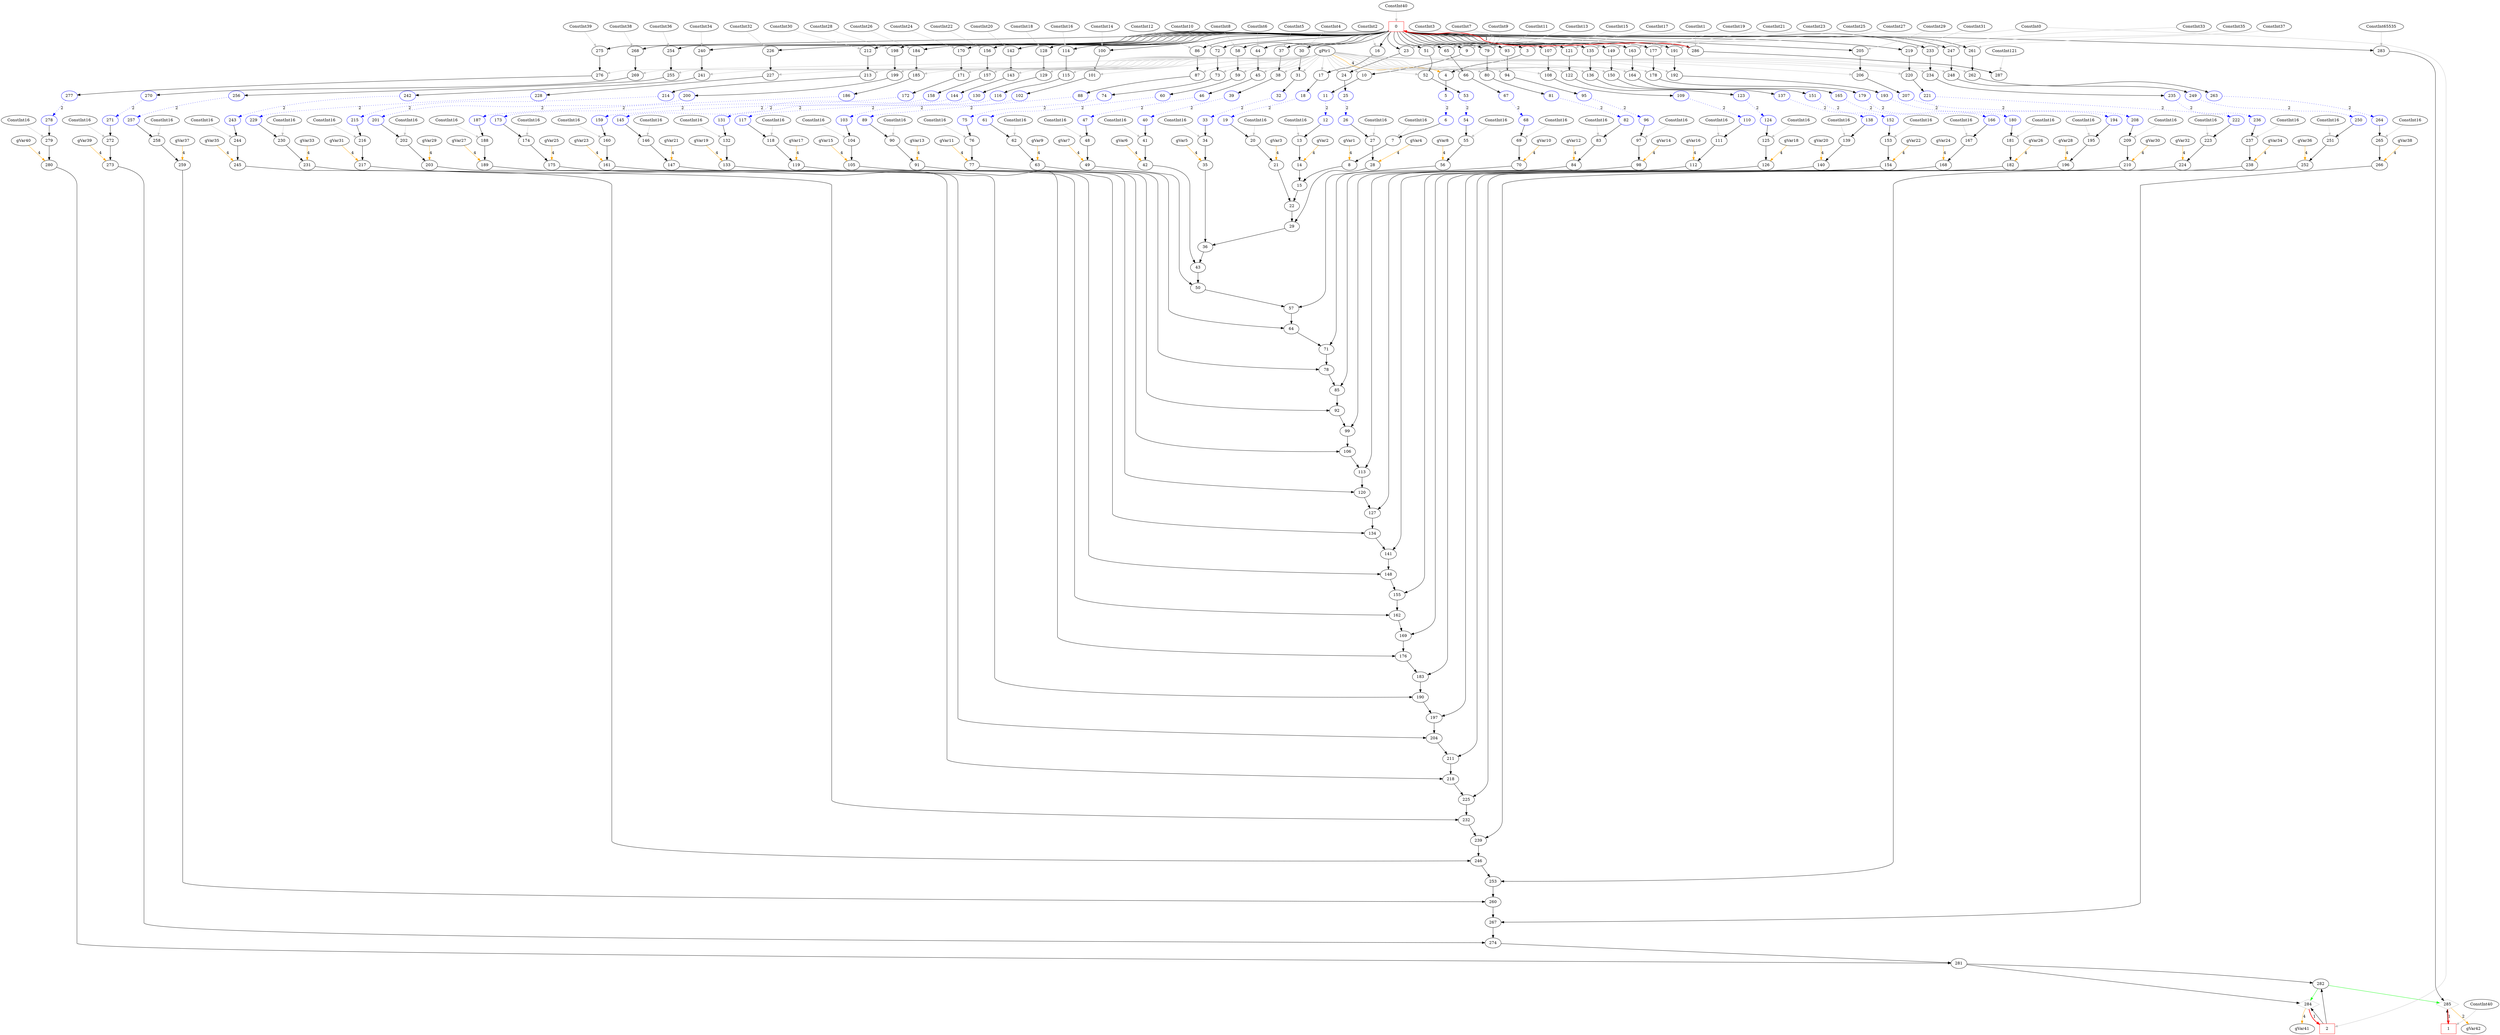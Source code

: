 digraph loop_501 { 
{
0 [shape=box, color=red, label="0"];

1 [shape=box, color=red, label="1"];

2 [shape=box, color=red, label="2"];

3 [color=black, label="3"];

4 [color=black, label="4"];

5 [color=blue, label="5"];

6 [color=blue, label="6"];

7 [color=black, label="7"];

8 [color=black, label="8"];

9 [color=black, label="9"];

10 [color=black, label="10"];

11 [color=blue, label="11"];

12 [color=blue, label="12"];

13 [color=black, label="13"];

14 [color=black, label="14"];

15 [color=black, label="15"];

16 [color=black, label="16"];

17 [color=black, label="17"];

18 [color=blue, label="18"];

19 [color=blue, label="19"];

20 [color=black, label="20"];

21 [color=black, label="21"];

22 [color=black, label="22"];

23 [color=black, label="23"];

24 [color=black, label="24"];

25 [color=blue, label="25"];

26 [color=blue, label="26"];

27 [color=black, label="27"];

28 [color=black, label="28"];

29 [color=black, label="29"];

30 [color=black, label="30"];

31 [color=black, label="31"];

32 [color=blue, label="32"];

33 [color=blue, label="33"];

34 [color=black, label="34"];

35 [color=black, label="35"];

36 [color=black, label="36"];

37 [color=black, label="37"];

38 [color=black, label="38"];

39 [color=blue, label="39"];

40 [color=blue, label="40"];

41 [color=black, label="41"];

42 [color=black, label="42"];

43 [color=black, label="43"];

44 [color=black, label="44"];

45 [color=black, label="45"];

46 [color=blue, label="46"];

47 [color=blue, label="47"];

48 [color=black, label="48"];

49 [color=black, label="49"];

50 [color=black, label="50"];

51 [color=black, label="51"];

52 [color=black, label="52"];

53 [color=blue, label="53"];

54 [color=blue, label="54"];

55 [color=black, label="55"];

56 [color=black, label="56"];

57 [color=black, label="57"];

58 [color=black, label="58"];

59 [color=black, label="59"];

60 [color=blue, label="60"];

61 [color=blue, label="61"];

62 [color=black, label="62"];

63 [color=black, label="63"];

64 [color=black, label="64"];

65 [color=black, label="65"];

66 [color=black, label="66"];

67 [color=blue, label="67"];

68 [color=blue, label="68"];

69 [color=black, label="69"];

70 [color=black, label="70"];

71 [color=black, label="71"];

72 [color=black, label="72"];

73 [color=black, label="73"];

74 [color=blue, label="74"];

75 [color=blue, label="75"];

76 [color=black, label="76"];

77 [color=black, label="77"];

78 [color=black, label="78"];

79 [color=black, label="79"];

80 [color=black, label="80"];

81 [color=blue, label="81"];

82 [color=blue, label="82"];

83 [color=black, label="83"];

84 [color=black, label="84"];

85 [color=black, label="85"];

86 [color=black, label="86"];

87 [color=black, label="87"];

88 [color=blue, label="88"];

89 [color=blue, label="89"];

90 [color=black, label="90"];

91 [color=black, label="91"];

92 [color=black, label="92"];

93 [color=black, label="93"];

94 [color=black, label="94"];

95 [color=blue, label="95"];

96 [color=blue, label="96"];

97 [color=black, label="97"];

98 [color=black, label="98"];

99 [color=black, label="99"];

100 [color=black, label="100"];

101 [color=black, label="101"];

102 [color=blue, label="102"];

103 [color=blue, label="103"];

104 [color=black, label="104"];

105 [color=black, label="105"];

106 [color=black, label="106"];

107 [color=black, label="107"];

108 [color=black, label="108"];

109 [color=blue, label="109"];

110 [color=blue, label="110"];

111 [color=black, label="111"];

112 [color=black, label="112"];

113 [color=black, label="113"];

114 [color=black, label="114"];

115 [color=black, label="115"];

116 [color=blue, label="116"];

117 [color=blue, label="117"];

118 [color=black, label="118"];

119 [color=black, label="119"];

120 [color=black, label="120"];

121 [color=black, label="121"];

122 [color=black, label="122"];

123 [color=blue, label="123"];

124 [color=blue, label="124"];

125 [color=black, label="125"];

126 [color=black, label="126"];

127 [color=black, label="127"];

128 [color=black, label="128"];

129 [color=black, label="129"];

130 [color=blue, label="130"];

131 [color=blue, label="131"];

132 [color=black, label="132"];

133 [color=black, label="133"];

134 [color=black, label="134"];

135 [color=black, label="135"];

136 [color=black, label="136"];

137 [color=blue, label="137"];

138 [color=blue, label="138"];

139 [color=black, label="139"];

140 [color=black, label="140"];

141 [color=black, label="141"];

142 [color=black, label="142"];

143 [color=black, label="143"];

144 [color=blue, label="144"];

145 [color=blue, label="145"];

146 [color=black, label="146"];

147 [color=black, label="147"];

148 [color=black, label="148"];

149 [color=black, label="149"];

150 [color=black, label="150"];

151 [color=blue, label="151"];

152 [color=blue, label="152"];

153 [color=black, label="153"];

154 [color=black, label="154"];

155 [color=black, label="155"];

156 [color=black, label="156"];

157 [color=black, label="157"];

158 [color=blue, label="158"];

159 [color=blue, label="159"];

160 [color=black, label="160"];

161 [color=black, label="161"];

162 [color=black, label="162"];

163 [color=black, label="163"];

164 [color=black, label="164"];

165 [color=blue, label="165"];

166 [color=blue, label="166"];

167 [color=black, label="167"];

168 [color=black, label="168"];

169 [color=black, label="169"];

170 [color=black, label="170"];

171 [color=black, label="171"];

172 [color=blue, label="172"];

173 [color=blue, label="173"];

174 [color=black, label="174"];

175 [color=black, label="175"];

176 [color=black, label="176"];

177 [color=black, label="177"];

178 [color=black, label="178"];

179 [color=blue, label="179"];

180 [color=blue, label="180"];

181 [color=black, label="181"];

182 [color=black, label="182"];

183 [color=black, label="183"];

184 [color=black, label="184"];

185 [color=black, label="185"];

186 [color=blue, label="186"];

187 [color=blue, label="187"];

188 [color=black, label="188"];

189 [color=black, label="189"];

190 [color=black, label="190"];

191 [color=black, label="191"];

192 [color=black, label="192"];

193 [color=blue, label="193"];

194 [color=blue, label="194"];

195 [color=black, label="195"];

196 [color=black, label="196"];

197 [color=black, label="197"];

198 [color=black, label="198"];

199 [color=black, label="199"];

200 [color=blue, label="200"];

201 [color=blue, label="201"];

202 [color=black, label="202"];

203 [color=black, label="203"];

204 [color=black, label="204"];

205 [color=black, label="205"];

206 [color=black, label="206"];

207 [color=blue, label="207"];

208 [color=blue, label="208"];

209 [color=black, label="209"];

210 [color=black, label="210"];

211 [color=black, label="211"];

212 [color=black, label="212"];

213 [color=black, label="213"];

214 [color=blue, label="214"];

215 [color=blue, label="215"];

216 [color=black, label="216"];

217 [color=black, label="217"];

218 [color=black, label="218"];

219 [color=black, label="219"];

220 [color=black, label="220"];

221 [color=blue, label="221"];

222 [color=blue, label="222"];

223 [color=black, label="223"];

224 [color=black, label="224"];

225 [color=black, label="225"];

226 [color=black, label="226"];

227 [color=black, label="227"];

228 [color=blue, label="228"];

229 [color=blue, label="229"];

230 [color=black, label="230"];

231 [color=black, label="231"];

232 [color=black, label="232"];

233 [color=black, label="233"];

234 [color=black, label="234"];

235 [color=blue, label="235"];

236 [color=blue, label="236"];

237 [color=black, label="237"];

238 [color=black, label="238"];

239 [color=black, label="239"];

240 [color=black, label="240"];

241 [color=black, label="241"];

242 [color=blue, label="242"];

243 [color=blue, label="243"];

244 [color=black, label="244"];

245 [color=black, label="245"];

246 [color=black, label="246"];

247 [color=black, label="247"];

248 [color=black, label="248"];

249 [color=blue, label="249"];

250 [color=blue, label="250"];

251 [color=black, label="251"];

252 [color=black, label="252"];

253 [color=black, label="253"];

254 [color=black, label="254"];

255 [color=black, label="255"];

256 [color=blue, label="256"];

257 [color=blue, label="257"];

258 [color=black, label="258"];

259 [color=black, label="259"];

260 [color=black, label="260"];

261 [color=black, label="261"];

262 [color=black, label="262"];

263 [color=blue, label="263"];

264 [color=blue, label="264"];

265 [color=black, label="265"];

266 [color=black, label="266"];

267 [color=black, label="267"];

268 [color=black, label="268"];

269 [color=black, label="269"];

270 [color=blue, label="270"];

271 [color=blue, label="271"];

272 [color=black, label="272"];

273 [color=black, label="273"];

274 [color=black, label="274"];

275 [color=black, label="275"];

276 [color=black, label="276"];

277 [color=blue, label="277"];

278 [color=blue, label="278"];

279 [color=black, label="279"];

280 [color=black, label="280"];

281 [color=black, label="281"];

282 [color=black, label="282"];

283 [color=black, label="283"];

284 [shape=diamond, color=gray, label="284"];

285 [shape=diamond, color=gray, label="285"];

286 [color=black, label="286"];

287 [color=black, label="287"];

288 [color=black, label="ConstInt40"];

289 [color=black, label="ConstInt40"];

290 [color=black, label="ConstInt0"];

291 [color=black, label="gPtr1"];

294 [color=black, label="ConstInt16"];

295 [color=black, label="gVar1"];

298 [color=black, label="ConstInt1"];

299 [color=black, label="ConstInt16"];

300 [color=black, label="gVar2"];

303 [color=black, label="ConstInt2"];

304 [color=black, label="ConstInt16"];

305 [color=black, label="gVar3"];

308 [color=black, label="ConstInt3"];

309 [color=black, label="ConstInt16"];

310 [color=black, label="gVar4"];

313 [color=black, label="ConstInt4"];

314 [color=black, label="ConstInt16"];

315 [color=black, label="gVar5"];

318 [color=black, label="ConstInt5"];

319 [color=black, label="ConstInt16"];

320 [color=black, label="gVar6"];

323 [color=black, label="ConstInt6"];

324 [color=black, label="ConstInt16"];

325 [color=black, label="gVar7"];

328 [color=black, label="ConstInt7"];

329 [color=black, label="ConstInt16"];

330 [color=black, label="gVar8"];

333 [color=black, label="ConstInt8"];

334 [color=black, label="ConstInt16"];

335 [color=black, label="gVar9"];

338 [color=black, label="ConstInt9"];

339 [color=black, label="ConstInt16"];

340 [color=black, label="gVar10"];

343 [color=black, label="ConstInt10"];

344 [color=black, label="ConstInt16"];

345 [color=black, label="gVar11"];

348 [color=black, label="ConstInt11"];

349 [color=black, label="ConstInt16"];

350 [color=black, label="gVar12"];

353 [color=black, label="ConstInt12"];

354 [color=black, label="ConstInt16"];

355 [color=black, label="gVar13"];

358 [color=black, label="ConstInt13"];

359 [color=black, label="ConstInt16"];

360 [color=black, label="gVar14"];

363 [color=black, label="ConstInt14"];

364 [color=black, label="ConstInt16"];

365 [color=black, label="gVar15"];

368 [color=black, label="ConstInt15"];

369 [color=black, label="ConstInt16"];

370 [color=black, label="gVar16"];

373 [color=black, label="ConstInt16"];

374 [color=black, label="ConstInt16"];

375 [color=black, label="gVar17"];

378 [color=black, label="ConstInt17"];

379 [color=black, label="ConstInt16"];

380 [color=black, label="gVar18"];

383 [color=black, label="ConstInt18"];

384 [color=black, label="ConstInt16"];

385 [color=black, label="gVar19"];

388 [color=black, label="ConstInt19"];

389 [color=black, label="ConstInt16"];

390 [color=black, label="gVar20"];

393 [color=black, label="ConstInt20"];

394 [color=black, label="ConstInt16"];

395 [color=black, label="gVar21"];

398 [color=black, label="ConstInt21"];

399 [color=black, label="ConstInt16"];

400 [color=black, label="gVar22"];

403 [color=black, label="ConstInt22"];

404 [color=black, label="ConstInt16"];

405 [color=black, label="gVar23"];

408 [color=black, label="ConstInt23"];

409 [color=black, label="ConstInt16"];

410 [color=black, label="gVar24"];

413 [color=black, label="ConstInt24"];

414 [color=black, label="ConstInt16"];

415 [color=black, label="gVar25"];

418 [color=black, label="ConstInt25"];

419 [color=black, label="ConstInt16"];

420 [color=black, label="gVar26"];

423 [color=black, label="ConstInt26"];

424 [color=black, label="ConstInt16"];

425 [color=black, label="gVar27"];

428 [color=black, label="ConstInt27"];

429 [color=black, label="ConstInt16"];

430 [color=black, label="gVar28"];

433 [color=black, label="ConstInt28"];

434 [color=black, label="ConstInt16"];

435 [color=black, label="gVar29"];

438 [color=black, label="ConstInt29"];

439 [color=black, label="ConstInt16"];

440 [color=black, label="gVar30"];

443 [color=black, label="ConstInt30"];

444 [color=black, label="ConstInt16"];

445 [color=black, label="gVar31"];

448 [color=black, label="ConstInt31"];

449 [color=black, label="ConstInt16"];

450 [color=black, label="gVar32"];

453 [color=black, label="ConstInt32"];

454 [color=black, label="ConstInt16"];

455 [color=black, label="gVar33"];

458 [color=black, label="ConstInt33"];

459 [color=black, label="ConstInt16"];

460 [color=black, label="gVar34"];

463 [color=black, label="ConstInt34"];

464 [color=black, label="ConstInt16"];

465 [color=black, label="gVar35"];

468 [color=black, label="ConstInt35"];

469 [color=black, label="ConstInt16"];

470 [color=black, label="gVar36"];

473 [color=black, label="ConstInt36"];

474 [color=black, label="ConstInt16"];

475 [color=black, label="gVar37"];

478 [color=black, label="ConstInt37"];

479 [color=black, label="ConstInt16"];

480 [color=black, label="gVar38"];

483 [color=black, label="ConstInt38"];

484 [color=black, label="ConstInt16"];

485 [color=black, label="gVar39"];

488 [color=black, label="ConstInt39"];

489 [color=black, label="ConstInt16"];

490 [color=black, label="gVar40"];

493 [color=black, label="ConstInt65535"];

494 [color=black, label="ConstInt121"];

595 [color=black, label="gVar41"];

598 [color=black, label="gVar42"];
288 -> 0 [color=gray]
286 -> 0 [style=bold, color=red, label=1] 
289 -> 1 [color=gray]
285 -> 1 [style=bold, color=red, label=1] 
290 -> 2 [color=gray]
284 -> 2 [style=bold, color=red, label=1] 
290 -> 3 [color=gray]
0 -> 3
291 -> 4 [color=orange, label=4] 
3 -> 4
4 -> 5
294 -> 7 [color=gray]
6 -> 7
7 -> 8
295 -> 8 [color=orange, label=4] 
298 -> 9 [color=gray]
0 -> 9
291 -> 10 [color=gray]
9 -> 10
10 -> 11
299 -> 13 [color=gray]
12 -> 13
13 -> 14
300 -> 14 [color=orange, label=4] 
14 -> 15
8 -> 15
303 -> 16 [color=gray]
0 -> 16
291 -> 17 [color=gray]
16 -> 17
17 -> 18
304 -> 20 [color=gray]
19 -> 20
20 -> 21
305 -> 21 [color=orange, label=4] 
15 -> 22
21 -> 22
308 -> 23 [color=gray]
0 -> 23
291 -> 24 [color=gray]
23 -> 24
24 -> 25
309 -> 27 [color=gray]
26 -> 27
27 -> 28
310 -> 28 [color=orange, label=4] 
22 -> 29
28 -> 29
313 -> 30 [color=gray]
0 -> 30
291 -> 31 [color=gray]
30 -> 31
31 -> 32
314 -> 34 [color=gray]
33 -> 34
34 -> 35
315 -> 35 [color=orange, label=4] 
29 -> 36
35 -> 36
318 -> 37 [color=gray]
0 -> 37
291 -> 38 [color=gray]
37 -> 38
38 -> 39
319 -> 41 [color=gray]
40 -> 41
41 -> 42
320 -> 42 [color=orange, label=4] 
36 -> 43
42 -> 43
323 -> 44 [color=gray]
0 -> 44
291 -> 45 [color=gray]
44 -> 45
45 -> 46
324 -> 48 [color=gray]
47 -> 48
48 -> 49
325 -> 49 [color=orange, label=4] 
43 -> 50
49 -> 50
328 -> 51 [color=gray]
0 -> 51
291 -> 52 [color=gray]
51 -> 52
52 -> 53
329 -> 55 [color=gray]
54 -> 55
55 -> 56
330 -> 56 [color=orange, label=4] 
50 -> 57
56 -> 57
333 -> 58 [color=gray]
0 -> 58
291 -> 59 [color=gray]
58 -> 59
59 -> 60
334 -> 62 [color=gray]
61 -> 62
62 -> 63
335 -> 63 [color=orange, label=4] 
57 -> 64
63 -> 64
338 -> 65 [color=gray]
0 -> 65
291 -> 66 [color=gray]
65 -> 66
66 -> 67
339 -> 69 [color=gray]
68 -> 69
69 -> 70
340 -> 70 [color=orange, label=4] 
64 -> 71
70 -> 71
343 -> 72 [color=gray]
0 -> 72
291 -> 73 [color=gray]
72 -> 73
73 -> 74
344 -> 76 [color=gray]
75 -> 76
76 -> 77
345 -> 77 [color=orange, label=4] 
71 -> 78
77 -> 78
348 -> 79 [color=gray]
0 -> 79
291 -> 80 [color=gray]
79 -> 80
80 -> 81
349 -> 83 [color=gray]
82 -> 83
83 -> 84
350 -> 84 [color=orange, label=4] 
78 -> 85
84 -> 85
353 -> 86 [color=gray]
0 -> 86
291 -> 87 [color=gray]
86 -> 87
87 -> 88
354 -> 90 [color=gray]
89 -> 90
90 -> 91
355 -> 91 [color=orange, label=4] 
85 -> 92
91 -> 92
358 -> 93 [color=gray]
0 -> 93
291 -> 94 [color=gray]
93 -> 94
94 -> 95
359 -> 97 [color=gray]
96 -> 97
97 -> 98
360 -> 98 [color=orange, label=4] 
92 -> 99
98 -> 99
363 -> 100 [color=gray]
0 -> 100
291 -> 101 [color=gray]
100 -> 101
101 -> 102
364 -> 104 [color=gray]
103 -> 104
104 -> 105
365 -> 105 [color=orange, label=4] 
99 -> 106
105 -> 106
368 -> 107 [color=gray]
0 -> 107
291 -> 108 [color=gray]
107 -> 108
108 -> 109
369 -> 111 [color=gray]
110 -> 111
111 -> 112
370 -> 112 [color=orange, label=4] 
106 -> 113
112 -> 113
373 -> 114 [color=gray]
0 -> 114
291 -> 115 [color=gray]
114 -> 115
115 -> 116
374 -> 118 [color=gray]
117 -> 118
118 -> 119
375 -> 119 [color=orange, label=4] 
113 -> 120
119 -> 120
378 -> 121 [color=gray]
0 -> 121
291 -> 122 [color=gray]
121 -> 122
122 -> 123
379 -> 125 [color=gray]
124 -> 125
125 -> 126
380 -> 126 [color=orange, label=4] 
120 -> 127
126 -> 127
383 -> 128 [color=gray]
0 -> 128
291 -> 129 [color=gray]
128 -> 129
129 -> 130
384 -> 132 [color=gray]
131 -> 132
132 -> 133
385 -> 133 [color=orange, label=4] 
127 -> 134
133 -> 134
388 -> 135 [color=gray]
0 -> 135
291 -> 136 [color=gray]
135 -> 136
136 -> 137
389 -> 139 [color=gray]
138 -> 139
139 -> 140
390 -> 140 [color=orange, label=4] 
134 -> 141
140 -> 141
393 -> 142 [color=gray]
0 -> 142
291 -> 143 [color=gray]
142 -> 143
143 -> 144
394 -> 146 [color=gray]
145 -> 146
146 -> 147
395 -> 147 [color=orange, label=4] 
141 -> 148
147 -> 148
398 -> 149 [color=gray]
0 -> 149
291 -> 150 [color=gray]
149 -> 150
150 -> 151
399 -> 153 [color=gray]
152 -> 153
153 -> 154
400 -> 154 [color=orange, label=4] 
148 -> 155
154 -> 155
403 -> 156 [color=gray]
0 -> 156
291 -> 157 [color=gray]
156 -> 157
157 -> 158
404 -> 160 [color=gray]
159 -> 160
160 -> 161
405 -> 161 [color=orange, label=4] 
155 -> 162
161 -> 162
408 -> 163 [color=gray]
0 -> 163
291 -> 164 [color=gray]
163 -> 164
164 -> 165
409 -> 167 [color=gray]
166 -> 167
167 -> 168
410 -> 168 [color=orange, label=4] 
162 -> 169
168 -> 169
413 -> 170 [color=gray]
0 -> 170
291 -> 171 [color=gray]
170 -> 171
171 -> 172
414 -> 174 [color=gray]
173 -> 174
174 -> 175
415 -> 175 [color=orange, label=4] 
169 -> 176
175 -> 176
418 -> 177 [color=gray]
0 -> 177
291 -> 178 [color=gray]
177 -> 178
178 -> 179
419 -> 181 [color=gray]
180 -> 181
181 -> 182
420 -> 182 [color=orange, label=4] 
176 -> 183
182 -> 183
423 -> 184 [color=gray]
0 -> 184
291 -> 185 [color=gray]
184 -> 185
185 -> 186
424 -> 188 [color=gray]
187 -> 188
188 -> 189
425 -> 189 [color=orange, label=4] 
183 -> 190
189 -> 190
428 -> 191 [color=gray]
0 -> 191
291 -> 192 [color=gray]
191 -> 192
192 -> 193
429 -> 195 [color=gray]
194 -> 195
195 -> 196
430 -> 196 [color=orange, label=4] 
190 -> 197
196 -> 197
433 -> 198 [color=gray]
0 -> 198
291 -> 199 [color=gray]
198 -> 199
199 -> 200
434 -> 202 [color=gray]
201 -> 202
202 -> 203
435 -> 203 [color=orange, label=4] 
197 -> 204
203 -> 204
438 -> 205 [color=gray]
0 -> 205
291 -> 206 [color=gray]
205 -> 206
206 -> 207
439 -> 209 [color=gray]
208 -> 209
209 -> 210
440 -> 210 [color=orange, label=4] 
204 -> 211
210 -> 211
443 -> 212 [color=gray]
0 -> 212
291 -> 213 [color=gray]
212 -> 213
213 -> 214
444 -> 216 [color=gray]
215 -> 216
216 -> 217
445 -> 217 [color=orange, label=4] 
211 -> 218
217 -> 218
448 -> 219 [color=gray]
0 -> 219
291 -> 220 [color=gray]
219 -> 220
220 -> 221
449 -> 223 [color=gray]
222 -> 223
223 -> 224
450 -> 224 [color=orange, label=4] 
218 -> 225
224 -> 225
453 -> 226 [color=gray]
0 -> 226
291 -> 227 [color=gray]
226 -> 227
227 -> 228
454 -> 230 [color=gray]
229 -> 230
230 -> 231
455 -> 231 [color=orange, label=4] 
225 -> 232
231 -> 232
458 -> 233 [color=gray]
0 -> 233
291 -> 234 [color=gray]
233 -> 234
234 -> 235
459 -> 237 [color=gray]
236 -> 237
237 -> 238
460 -> 238 [color=orange, label=4] 
232 -> 239
238 -> 239
463 -> 240 [color=gray]
0 -> 240
291 -> 241 [color=gray]
240 -> 241
241 -> 242
464 -> 244 [color=gray]
243 -> 244
244 -> 245
465 -> 245 [color=orange, label=4] 
239 -> 246
245 -> 246
468 -> 247 [color=gray]
0 -> 247
291 -> 248 [color=gray]
247 -> 248
248 -> 249
469 -> 251 [color=gray]
250 -> 251
251 -> 252
470 -> 252 [color=orange, label=4] 
246 -> 253
252 -> 253
473 -> 254 [color=gray]
0 -> 254
291 -> 255 [color=gray]
254 -> 255
255 -> 256
474 -> 258 [color=gray]
257 -> 258
258 -> 259
475 -> 259 [color=orange, label=4] 
253 -> 260
259 -> 260
478 -> 261 [color=gray]
0 -> 261
291 -> 262 [color=gray]
261 -> 262
262 -> 263
479 -> 265 [color=gray]
264 -> 265
265 -> 266
480 -> 266 [color=orange, label=4] 
260 -> 267
266 -> 267
483 -> 268 [color=gray]
0 -> 268
291 -> 269 [color=gray]
268 -> 269
269 -> 270
484 -> 272 [color=gray]
271 -> 272
272 -> 273
485 -> 273 [color=orange, label=4] 
267 -> 274
273 -> 274
488 -> 275 [color=gray]
0 -> 275
291 -> 276 [color=gray]
275 -> 276
276 -> 277
489 -> 279 [color=gray]
278 -> 279
279 -> 280
490 -> 280 [color=orange, label=4] 
274 -> 281
280 -> 281
281 -> 282
2 -> 282
493 -> 283 [color=gray]
0 -> 283
282 -> 284 [color=green ]
281 -> 284
2 -> 284
282 -> 285 [color=green ]
283 -> 285
1 -> 285
0 -> 286
298 -> 286 [color=gray]
286 -> 287
494 -> 287 [color=gray]
284 -> 595 [color=orange, label=4] 
285 -> 598 [color=orange, label=2] 
5 -> 6 [style=dotted, color=blue, label="2"]
11 -> 12 [style=dotted, color=blue, label="2"]
18 -> 19 [style=dotted, color=blue, label="2"]
25 -> 26 [style=dotted, color=blue, label="2"]
32 -> 33 [style=dotted, color=blue, label="2"]
39 -> 40 [style=dotted, color=blue, label="2"]
46 -> 47 [style=dotted, color=blue, label="2"]
53 -> 54 [style=dotted, color=blue, label="2"]
60 -> 61 [style=dotted, color=blue, label="2"]
67 -> 68 [style=dotted, color=blue, label="2"]
74 -> 75 [style=dotted, color=blue, label="2"]
81 -> 82 [style=dotted, color=blue, label="2"]
88 -> 89 [style=dotted, color=blue, label="2"]
95 -> 96 [style=dotted, color=blue, label="2"]
102 -> 103 [style=dotted, color=blue, label="2"]
109 -> 110 [style=dotted, color=blue, label="2"]
116 -> 117 [style=dotted, color=blue, label="2"]
123 -> 124 [style=dotted, color=blue, label="2"]
130 -> 131 [style=dotted, color=blue, label="2"]
137 -> 138 [style=dotted, color=blue, label="2"]
144 -> 145 [style=dotted, color=blue, label="2"]
151 -> 152 [style=dotted, color=blue, label="2"]
158 -> 159 [style=dotted, color=blue, label="2"]
165 -> 166 [style=dotted, color=blue, label="2"]
172 -> 173 [style=dotted, color=blue, label="2"]
179 -> 180 [style=dotted, color=blue, label="2"]
186 -> 187 [style=dotted, color=blue, label="2"]
193 -> 194 [style=dotted, color=blue, label="2"]
200 -> 201 [style=dotted, color=blue, label="2"]
207 -> 208 [style=dotted, color=blue, label="2"]
214 -> 215 [style=dotted, color=blue, label="2"]
221 -> 222 [style=dotted, color=blue, label="2"]
228 -> 229 [style=dotted, color=blue, label="2"]
235 -> 236 [style=dotted, color=blue, label="2"]
242 -> 243 [style=dotted, color=blue, label="2"]
249 -> 250 [style=dotted, color=blue, label="2"]
256 -> 257 [style=dotted, color=blue, label="2"]
263 -> 264 [style=dotted, color=blue, label="2"]
270 -> 271 [style=dotted, color=blue, label="2"]
277 -> 278 [style=dotted, color=blue, label="2"]

}

}